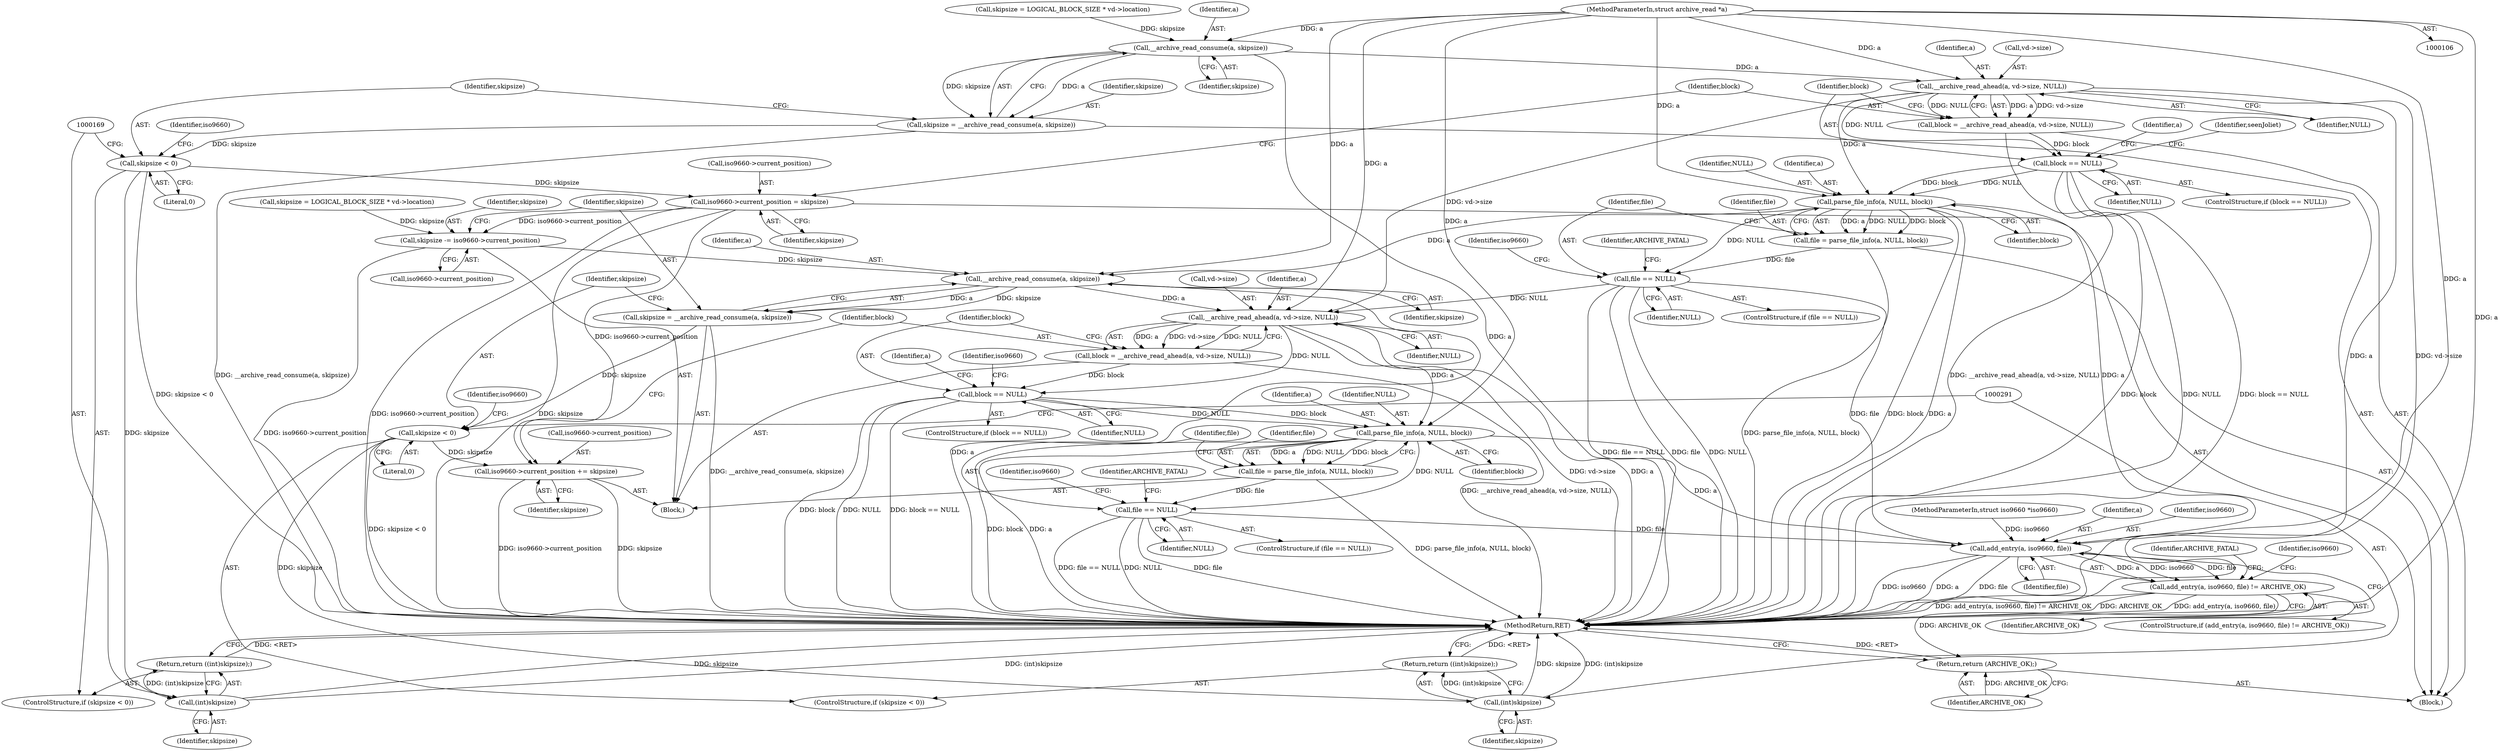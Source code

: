 digraph "0_libarchive_3ad08e01b4d253c66ae56414886089684155af22@pointer" {
"1000107" [label="(MethodParameterIn,struct archive_read *a)"];
"1000160" [label="(Call,__archive_read_consume(a, skipsize))"];
"1000158" [label="(Call,skipsize = __archive_read_consume(a, skipsize))"];
"1000164" [label="(Call,skipsize < 0)"];
"1000168" [label="(Call,(int)skipsize)"];
"1000167" [label="(Return,return ((int)skipsize);)"];
"1000171" [label="(Call,iso9660->current_position = skipsize)"];
"1000275" [label="(Call,skipsize -= iso9660->current_position)"];
"1000282" [label="(Call,__archive_read_consume(a, skipsize))"];
"1000280" [label="(Call,skipsize = __archive_read_consume(a, skipsize))"];
"1000286" [label="(Call,skipsize < 0)"];
"1000290" [label="(Call,(int)skipsize)"];
"1000289" [label="(Return,return ((int)skipsize);)"];
"1000293" [label="(Call,iso9660->current_position += skipsize)"];
"1000300" [label="(Call,__archive_read_ahead(a, vd->size, NULL))"];
"1000298" [label="(Call,block = __archive_read_ahead(a, vd->size, NULL))"];
"1000307" [label="(Call,block == NULL)"];
"1000327" [label="(Call,parse_file_info(a, NULL, block))"];
"1000325" [label="(Call,file = parse_file_info(a, NULL, block))"];
"1000332" [label="(Call,file == NULL)"];
"1000344" [label="(Call,add_entry(a, iso9660, file))"];
"1000343" [label="(Call,add_entry(a, iso9660, file) != ARCHIVE_OK)"];
"1000370" [label="(Return,return (ARCHIVE_OK);)"];
"1000178" [label="(Call,__archive_read_ahead(a, vd->size, NULL))"];
"1000176" [label="(Call,block = __archive_read_ahead(a, vd->size, NULL))"];
"1000185" [label="(Call,block == NULL)"];
"1000210" [label="(Call,parse_file_info(a, NULL, block))"];
"1000208" [label="(Call,file = parse_file_info(a, NULL, block))"];
"1000215" [label="(Call,file == NULL)"];
"1000172" [label="(Call,iso9660->current_position)"];
"1000170" [label="(Identifier,skipsize)"];
"1000192" [label="(Identifier,a)"];
"1000213" [label="(Identifier,block)"];
"1000171" [label="(Call,iso9660->current_position = skipsize)"];
"1000298" [label="(Call,block = __archive_read_ahead(a, vd->size, NULL))"];
"1000290" [label="(Call,(int)skipsize)"];
"1000151" [label="(Call,skipsize = LOGICAL_BLOCK_SIZE * vd->location)"];
"1000348" [label="(Identifier,ARCHIVE_OK)"];
"1000212" [label="(Identifier,NULL)"];
"1000326" [label="(Identifier,file)"];
"1000307" [label="(Call,block == NULL)"];
"1000164" [label="(Call,skipsize < 0)"];
"1000163" [label="(ControlStructure,if (skipsize < 0))"];
"1000186" [label="(Identifier,block)"];
"1000350" [label="(Identifier,ARCHIVE_FATAL)"];
"1000300" [label="(Call,__archive_read_ahead(a, vd->size, NULL))"];
"1000162" [label="(Identifier,skipsize)"];
"1000209" [label="(Identifier,file)"];
"1000370" [label="(Return,return (ARCHIVE_OK);)"];
"1000208" [label="(Call,file = parse_file_info(a, NULL, block))"];
"1000295" [label="(Identifier,iso9660)"];
"1000261" [label="(Block,)"];
"1000282" [label="(Call,__archive_read_consume(a, skipsize))"];
"1000344" [label="(Call,add_entry(a, iso9660, file))"];
"1000330" [label="(Identifier,block)"];
"1000276" [label="(Identifier,skipsize)"];
"1000285" [label="(ControlStructure,if (skipsize < 0))"];
"1000371" [label="(Identifier,ARCHIVE_OK)"];
"1000215" [label="(Call,file == NULL)"];
"1000325" [label="(Call,file = parse_file_info(a, NULL, block))"];
"1000322" [label="(Identifier,iso9660)"];
"1000331" [label="(ControlStructure,if (file == NULL))"];
"1000286" [label="(Call,skipsize < 0)"];
"1000160" [label="(Call,__archive_read_consume(a, skipsize))"];
"1000185" [label="(Call,block == NULL)"];
"1000280" [label="(Call,skipsize = __archive_read_consume(a, skipsize))"];
"1000222" [label="(Identifier,iso9660)"];
"1000158" [label="(Call,skipsize = __archive_read_consume(a, skipsize))"];
"1000293" [label="(Call,iso9660->current_position += skipsize)"];
"1000166" [label="(Literal,0)"];
"1000219" [label="(Identifier,ARCHIVE_FATAL)"];
"1000108" [label="(MethodParameterIn,struct iso9660 *iso9660)"];
"1000333" [label="(Identifier,file)"];
"1000161" [label="(Identifier,a)"];
"1000177" [label="(Identifier,block)"];
"1000306" [label="(ControlStructure,if (block == NULL))"];
"1000353" [label="(Identifier,iso9660)"];
"1000109" [label="(Block,)"];
"1000159" [label="(Identifier,skipsize)"];
"1000167" [label="(Return,return ((int)skipsize);)"];
"1000187" [label="(Identifier,NULL)"];
"1000283" [label="(Identifier,a)"];
"1000183" [label="(Identifier,NULL)"];
"1000210" [label="(Call,parse_file_info(a, NULL, block))"];
"1000328" [label="(Identifier,a)"];
"1000289" [label="(Return,return ((int)skipsize);)"];
"1000294" [label="(Call,iso9660->current_position)"];
"1000175" [label="(Identifier,skipsize)"];
"1000297" [label="(Identifier,skipsize)"];
"1000199" [label="(Identifier,seenJoliet)"];
"1000292" [label="(Identifier,skipsize)"];
"1000107" [label="(MethodParameterIn,struct archive_read *a)"];
"1000178" [label="(Call,__archive_read_ahead(a, vd->size, NULL))"];
"1000287" [label="(Identifier,skipsize)"];
"1000334" [label="(Identifier,NULL)"];
"1000345" [label="(Identifier,a)"];
"1000343" [label="(Call,add_entry(a, iso9660, file) != ARCHIVE_OK)"];
"1000184" [label="(ControlStructure,if (block == NULL))"];
"1000284" [label="(Identifier,skipsize)"];
"1000339" [label="(Identifier,iso9660)"];
"1000342" [label="(ControlStructure,if (add_entry(a, iso9660, file) != ARCHIVE_OK))"];
"1000216" [label="(Identifier,file)"];
"1000179" [label="(Identifier,a)"];
"1000302" [label="(Call,vd->size)"];
"1000288" [label="(Literal,0)"];
"1000305" [label="(Identifier,NULL)"];
"1000217" [label="(Identifier,NULL)"];
"1000168" [label="(Call,(int)skipsize)"];
"1000268" [label="(Call,skipsize = LOGICAL_BLOCK_SIZE * vd->location)"];
"1000275" [label="(Call,skipsize -= iso9660->current_position)"];
"1000176" [label="(Call,block = __archive_read_ahead(a, vd->size, NULL))"];
"1000346" [label="(Identifier,iso9660)"];
"1000347" [label="(Identifier,file)"];
"1000372" [label="(MethodReturn,RET)"];
"1000299" [label="(Identifier,block)"];
"1000173" [label="(Identifier,iso9660)"];
"1000329" [label="(Identifier,NULL)"];
"1000165" [label="(Identifier,skipsize)"];
"1000277" [label="(Call,iso9660->current_position)"];
"1000336" [label="(Identifier,ARCHIVE_FATAL)"];
"1000281" [label="(Identifier,skipsize)"];
"1000309" [label="(Identifier,NULL)"];
"1000301" [label="(Identifier,a)"];
"1000214" [label="(ControlStructure,if (file == NULL))"];
"1000314" [label="(Identifier,a)"];
"1000180" [label="(Call,vd->size)"];
"1000211" [label="(Identifier,a)"];
"1000332" [label="(Call,file == NULL)"];
"1000308" [label="(Identifier,block)"];
"1000327" [label="(Call,parse_file_info(a, NULL, block))"];
"1000107" -> "1000106"  [label="AST: "];
"1000107" -> "1000372"  [label="DDG: a"];
"1000107" -> "1000160"  [label="DDG: a"];
"1000107" -> "1000178"  [label="DDG: a"];
"1000107" -> "1000210"  [label="DDG: a"];
"1000107" -> "1000282"  [label="DDG: a"];
"1000107" -> "1000300"  [label="DDG: a"];
"1000107" -> "1000327"  [label="DDG: a"];
"1000107" -> "1000344"  [label="DDG: a"];
"1000160" -> "1000158"  [label="AST: "];
"1000160" -> "1000162"  [label="CFG: "];
"1000161" -> "1000160"  [label="AST: "];
"1000162" -> "1000160"  [label="AST: "];
"1000158" -> "1000160"  [label="CFG: "];
"1000160" -> "1000372"  [label="DDG: a"];
"1000160" -> "1000158"  [label="DDG: a"];
"1000160" -> "1000158"  [label="DDG: skipsize"];
"1000151" -> "1000160"  [label="DDG: skipsize"];
"1000160" -> "1000178"  [label="DDG: a"];
"1000158" -> "1000109"  [label="AST: "];
"1000159" -> "1000158"  [label="AST: "];
"1000165" -> "1000158"  [label="CFG: "];
"1000158" -> "1000372"  [label="DDG: __archive_read_consume(a, skipsize)"];
"1000158" -> "1000164"  [label="DDG: skipsize"];
"1000164" -> "1000163"  [label="AST: "];
"1000164" -> "1000166"  [label="CFG: "];
"1000165" -> "1000164"  [label="AST: "];
"1000166" -> "1000164"  [label="AST: "];
"1000169" -> "1000164"  [label="CFG: "];
"1000173" -> "1000164"  [label="CFG: "];
"1000164" -> "1000372"  [label="DDG: skipsize < 0"];
"1000164" -> "1000168"  [label="DDG: skipsize"];
"1000164" -> "1000171"  [label="DDG: skipsize"];
"1000168" -> "1000167"  [label="AST: "];
"1000168" -> "1000170"  [label="CFG: "];
"1000169" -> "1000168"  [label="AST: "];
"1000170" -> "1000168"  [label="AST: "];
"1000167" -> "1000168"  [label="CFG: "];
"1000168" -> "1000372"  [label="DDG: (int)skipsize"];
"1000168" -> "1000372"  [label="DDG: skipsize"];
"1000168" -> "1000167"  [label="DDG: (int)skipsize"];
"1000167" -> "1000163"  [label="AST: "];
"1000372" -> "1000167"  [label="CFG: "];
"1000167" -> "1000372"  [label="DDG: <RET>"];
"1000171" -> "1000109"  [label="AST: "];
"1000171" -> "1000175"  [label="CFG: "];
"1000172" -> "1000171"  [label="AST: "];
"1000175" -> "1000171"  [label="AST: "];
"1000177" -> "1000171"  [label="CFG: "];
"1000171" -> "1000372"  [label="DDG: iso9660->current_position"];
"1000171" -> "1000372"  [label="DDG: skipsize"];
"1000171" -> "1000275"  [label="DDG: iso9660->current_position"];
"1000171" -> "1000293"  [label="DDG: iso9660->current_position"];
"1000275" -> "1000261"  [label="AST: "];
"1000275" -> "1000277"  [label="CFG: "];
"1000276" -> "1000275"  [label="AST: "];
"1000277" -> "1000275"  [label="AST: "];
"1000281" -> "1000275"  [label="CFG: "];
"1000275" -> "1000372"  [label="DDG: iso9660->current_position"];
"1000268" -> "1000275"  [label="DDG: skipsize"];
"1000275" -> "1000282"  [label="DDG: skipsize"];
"1000282" -> "1000280"  [label="AST: "];
"1000282" -> "1000284"  [label="CFG: "];
"1000283" -> "1000282"  [label="AST: "];
"1000284" -> "1000282"  [label="AST: "];
"1000280" -> "1000282"  [label="CFG: "];
"1000282" -> "1000372"  [label="DDG: a"];
"1000282" -> "1000280"  [label="DDG: a"];
"1000282" -> "1000280"  [label="DDG: skipsize"];
"1000210" -> "1000282"  [label="DDG: a"];
"1000282" -> "1000300"  [label="DDG: a"];
"1000280" -> "1000261"  [label="AST: "];
"1000281" -> "1000280"  [label="AST: "];
"1000287" -> "1000280"  [label="CFG: "];
"1000280" -> "1000372"  [label="DDG: __archive_read_consume(a, skipsize)"];
"1000280" -> "1000286"  [label="DDG: skipsize"];
"1000286" -> "1000285"  [label="AST: "];
"1000286" -> "1000288"  [label="CFG: "];
"1000287" -> "1000286"  [label="AST: "];
"1000288" -> "1000286"  [label="AST: "];
"1000291" -> "1000286"  [label="CFG: "];
"1000295" -> "1000286"  [label="CFG: "];
"1000286" -> "1000372"  [label="DDG: skipsize < 0"];
"1000286" -> "1000290"  [label="DDG: skipsize"];
"1000286" -> "1000293"  [label="DDG: skipsize"];
"1000290" -> "1000289"  [label="AST: "];
"1000290" -> "1000292"  [label="CFG: "];
"1000291" -> "1000290"  [label="AST: "];
"1000292" -> "1000290"  [label="AST: "];
"1000289" -> "1000290"  [label="CFG: "];
"1000290" -> "1000372"  [label="DDG: skipsize"];
"1000290" -> "1000372"  [label="DDG: (int)skipsize"];
"1000290" -> "1000289"  [label="DDG: (int)skipsize"];
"1000289" -> "1000285"  [label="AST: "];
"1000372" -> "1000289"  [label="CFG: "];
"1000289" -> "1000372"  [label="DDG: <RET>"];
"1000293" -> "1000261"  [label="AST: "];
"1000293" -> "1000297"  [label="CFG: "];
"1000294" -> "1000293"  [label="AST: "];
"1000297" -> "1000293"  [label="AST: "];
"1000299" -> "1000293"  [label="CFG: "];
"1000293" -> "1000372"  [label="DDG: iso9660->current_position"];
"1000293" -> "1000372"  [label="DDG: skipsize"];
"1000300" -> "1000298"  [label="AST: "];
"1000300" -> "1000305"  [label="CFG: "];
"1000301" -> "1000300"  [label="AST: "];
"1000302" -> "1000300"  [label="AST: "];
"1000305" -> "1000300"  [label="AST: "];
"1000298" -> "1000300"  [label="CFG: "];
"1000300" -> "1000372"  [label="DDG: a"];
"1000300" -> "1000372"  [label="DDG: vd->size"];
"1000300" -> "1000298"  [label="DDG: a"];
"1000300" -> "1000298"  [label="DDG: vd->size"];
"1000300" -> "1000298"  [label="DDG: NULL"];
"1000178" -> "1000300"  [label="DDG: vd->size"];
"1000215" -> "1000300"  [label="DDG: NULL"];
"1000300" -> "1000307"  [label="DDG: NULL"];
"1000300" -> "1000327"  [label="DDG: a"];
"1000298" -> "1000261"  [label="AST: "];
"1000299" -> "1000298"  [label="AST: "];
"1000308" -> "1000298"  [label="CFG: "];
"1000298" -> "1000372"  [label="DDG: __archive_read_ahead(a, vd->size, NULL)"];
"1000298" -> "1000307"  [label="DDG: block"];
"1000307" -> "1000306"  [label="AST: "];
"1000307" -> "1000309"  [label="CFG: "];
"1000308" -> "1000307"  [label="AST: "];
"1000309" -> "1000307"  [label="AST: "];
"1000314" -> "1000307"  [label="CFG: "];
"1000322" -> "1000307"  [label="CFG: "];
"1000307" -> "1000372"  [label="DDG: NULL"];
"1000307" -> "1000372"  [label="DDG: block == NULL"];
"1000307" -> "1000372"  [label="DDG: block"];
"1000307" -> "1000327"  [label="DDG: NULL"];
"1000307" -> "1000327"  [label="DDG: block"];
"1000327" -> "1000325"  [label="AST: "];
"1000327" -> "1000330"  [label="CFG: "];
"1000328" -> "1000327"  [label="AST: "];
"1000329" -> "1000327"  [label="AST: "];
"1000330" -> "1000327"  [label="AST: "];
"1000325" -> "1000327"  [label="CFG: "];
"1000327" -> "1000372"  [label="DDG: a"];
"1000327" -> "1000372"  [label="DDG: block"];
"1000327" -> "1000325"  [label="DDG: a"];
"1000327" -> "1000325"  [label="DDG: NULL"];
"1000327" -> "1000325"  [label="DDG: block"];
"1000327" -> "1000332"  [label="DDG: NULL"];
"1000327" -> "1000344"  [label="DDG: a"];
"1000325" -> "1000261"  [label="AST: "];
"1000326" -> "1000325"  [label="AST: "];
"1000333" -> "1000325"  [label="CFG: "];
"1000325" -> "1000372"  [label="DDG: parse_file_info(a, NULL, block)"];
"1000325" -> "1000332"  [label="DDG: file"];
"1000332" -> "1000331"  [label="AST: "];
"1000332" -> "1000334"  [label="CFG: "];
"1000333" -> "1000332"  [label="AST: "];
"1000334" -> "1000332"  [label="AST: "];
"1000336" -> "1000332"  [label="CFG: "];
"1000339" -> "1000332"  [label="CFG: "];
"1000332" -> "1000372"  [label="DDG: NULL"];
"1000332" -> "1000372"  [label="DDG: file"];
"1000332" -> "1000372"  [label="DDG: file == NULL"];
"1000332" -> "1000344"  [label="DDG: file"];
"1000344" -> "1000343"  [label="AST: "];
"1000344" -> "1000347"  [label="CFG: "];
"1000345" -> "1000344"  [label="AST: "];
"1000346" -> "1000344"  [label="AST: "];
"1000347" -> "1000344"  [label="AST: "];
"1000348" -> "1000344"  [label="CFG: "];
"1000344" -> "1000372"  [label="DDG: file"];
"1000344" -> "1000372"  [label="DDG: iso9660"];
"1000344" -> "1000372"  [label="DDG: a"];
"1000344" -> "1000343"  [label="DDG: a"];
"1000344" -> "1000343"  [label="DDG: iso9660"];
"1000344" -> "1000343"  [label="DDG: file"];
"1000210" -> "1000344"  [label="DDG: a"];
"1000108" -> "1000344"  [label="DDG: iso9660"];
"1000215" -> "1000344"  [label="DDG: file"];
"1000343" -> "1000342"  [label="AST: "];
"1000343" -> "1000348"  [label="CFG: "];
"1000348" -> "1000343"  [label="AST: "];
"1000350" -> "1000343"  [label="CFG: "];
"1000353" -> "1000343"  [label="CFG: "];
"1000343" -> "1000372"  [label="DDG: add_entry(a, iso9660, file)"];
"1000343" -> "1000372"  [label="DDG: add_entry(a, iso9660, file) != ARCHIVE_OK"];
"1000343" -> "1000372"  [label="DDG: ARCHIVE_OK"];
"1000343" -> "1000370"  [label="DDG: ARCHIVE_OK"];
"1000370" -> "1000109"  [label="AST: "];
"1000370" -> "1000371"  [label="CFG: "];
"1000371" -> "1000370"  [label="AST: "];
"1000372" -> "1000370"  [label="CFG: "];
"1000370" -> "1000372"  [label="DDG: <RET>"];
"1000371" -> "1000370"  [label="DDG: ARCHIVE_OK"];
"1000178" -> "1000176"  [label="AST: "];
"1000178" -> "1000183"  [label="CFG: "];
"1000179" -> "1000178"  [label="AST: "];
"1000180" -> "1000178"  [label="AST: "];
"1000183" -> "1000178"  [label="AST: "];
"1000176" -> "1000178"  [label="CFG: "];
"1000178" -> "1000372"  [label="DDG: a"];
"1000178" -> "1000372"  [label="DDG: vd->size"];
"1000178" -> "1000176"  [label="DDG: a"];
"1000178" -> "1000176"  [label="DDG: vd->size"];
"1000178" -> "1000176"  [label="DDG: NULL"];
"1000178" -> "1000185"  [label="DDG: NULL"];
"1000178" -> "1000210"  [label="DDG: a"];
"1000176" -> "1000109"  [label="AST: "];
"1000177" -> "1000176"  [label="AST: "];
"1000186" -> "1000176"  [label="CFG: "];
"1000176" -> "1000372"  [label="DDG: __archive_read_ahead(a, vd->size, NULL)"];
"1000176" -> "1000185"  [label="DDG: block"];
"1000185" -> "1000184"  [label="AST: "];
"1000185" -> "1000187"  [label="CFG: "];
"1000186" -> "1000185"  [label="AST: "];
"1000187" -> "1000185"  [label="AST: "];
"1000192" -> "1000185"  [label="CFG: "];
"1000199" -> "1000185"  [label="CFG: "];
"1000185" -> "1000372"  [label="DDG: block == NULL"];
"1000185" -> "1000372"  [label="DDG: block"];
"1000185" -> "1000372"  [label="DDG: NULL"];
"1000185" -> "1000210"  [label="DDG: NULL"];
"1000185" -> "1000210"  [label="DDG: block"];
"1000210" -> "1000208"  [label="AST: "];
"1000210" -> "1000213"  [label="CFG: "];
"1000211" -> "1000210"  [label="AST: "];
"1000212" -> "1000210"  [label="AST: "];
"1000213" -> "1000210"  [label="AST: "];
"1000208" -> "1000210"  [label="CFG: "];
"1000210" -> "1000372"  [label="DDG: block"];
"1000210" -> "1000372"  [label="DDG: a"];
"1000210" -> "1000208"  [label="DDG: a"];
"1000210" -> "1000208"  [label="DDG: NULL"];
"1000210" -> "1000208"  [label="DDG: block"];
"1000210" -> "1000215"  [label="DDG: NULL"];
"1000208" -> "1000109"  [label="AST: "];
"1000209" -> "1000208"  [label="AST: "];
"1000216" -> "1000208"  [label="CFG: "];
"1000208" -> "1000372"  [label="DDG: parse_file_info(a, NULL, block)"];
"1000208" -> "1000215"  [label="DDG: file"];
"1000215" -> "1000214"  [label="AST: "];
"1000215" -> "1000217"  [label="CFG: "];
"1000216" -> "1000215"  [label="AST: "];
"1000217" -> "1000215"  [label="AST: "];
"1000219" -> "1000215"  [label="CFG: "];
"1000222" -> "1000215"  [label="CFG: "];
"1000215" -> "1000372"  [label="DDG: file"];
"1000215" -> "1000372"  [label="DDG: NULL"];
"1000215" -> "1000372"  [label="DDG: file == NULL"];
}
